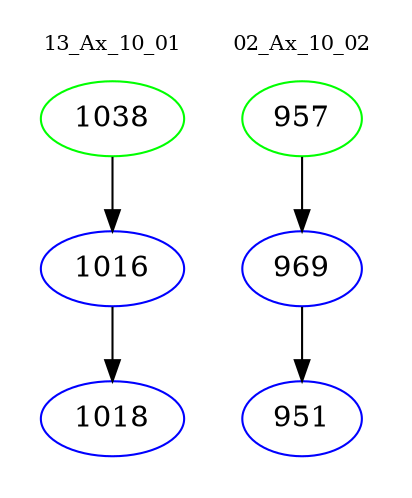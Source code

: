 digraph{
subgraph cluster_0 {
color = white
label = "13_Ax_10_01";
fontsize=10;
T0_1038 [label="1038", color="green"]
T0_1038 -> T0_1016 [color="black"]
T0_1016 [label="1016", color="blue"]
T0_1016 -> T0_1018 [color="black"]
T0_1018 [label="1018", color="blue"]
}
subgraph cluster_1 {
color = white
label = "02_Ax_10_02";
fontsize=10;
T1_957 [label="957", color="green"]
T1_957 -> T1_969 [color="black"]
T1_969 [label="969", color="blue"]
T1_969 -> T1_951 [color="black"]
T1_951 [label="951", color="blue"]
}
}
